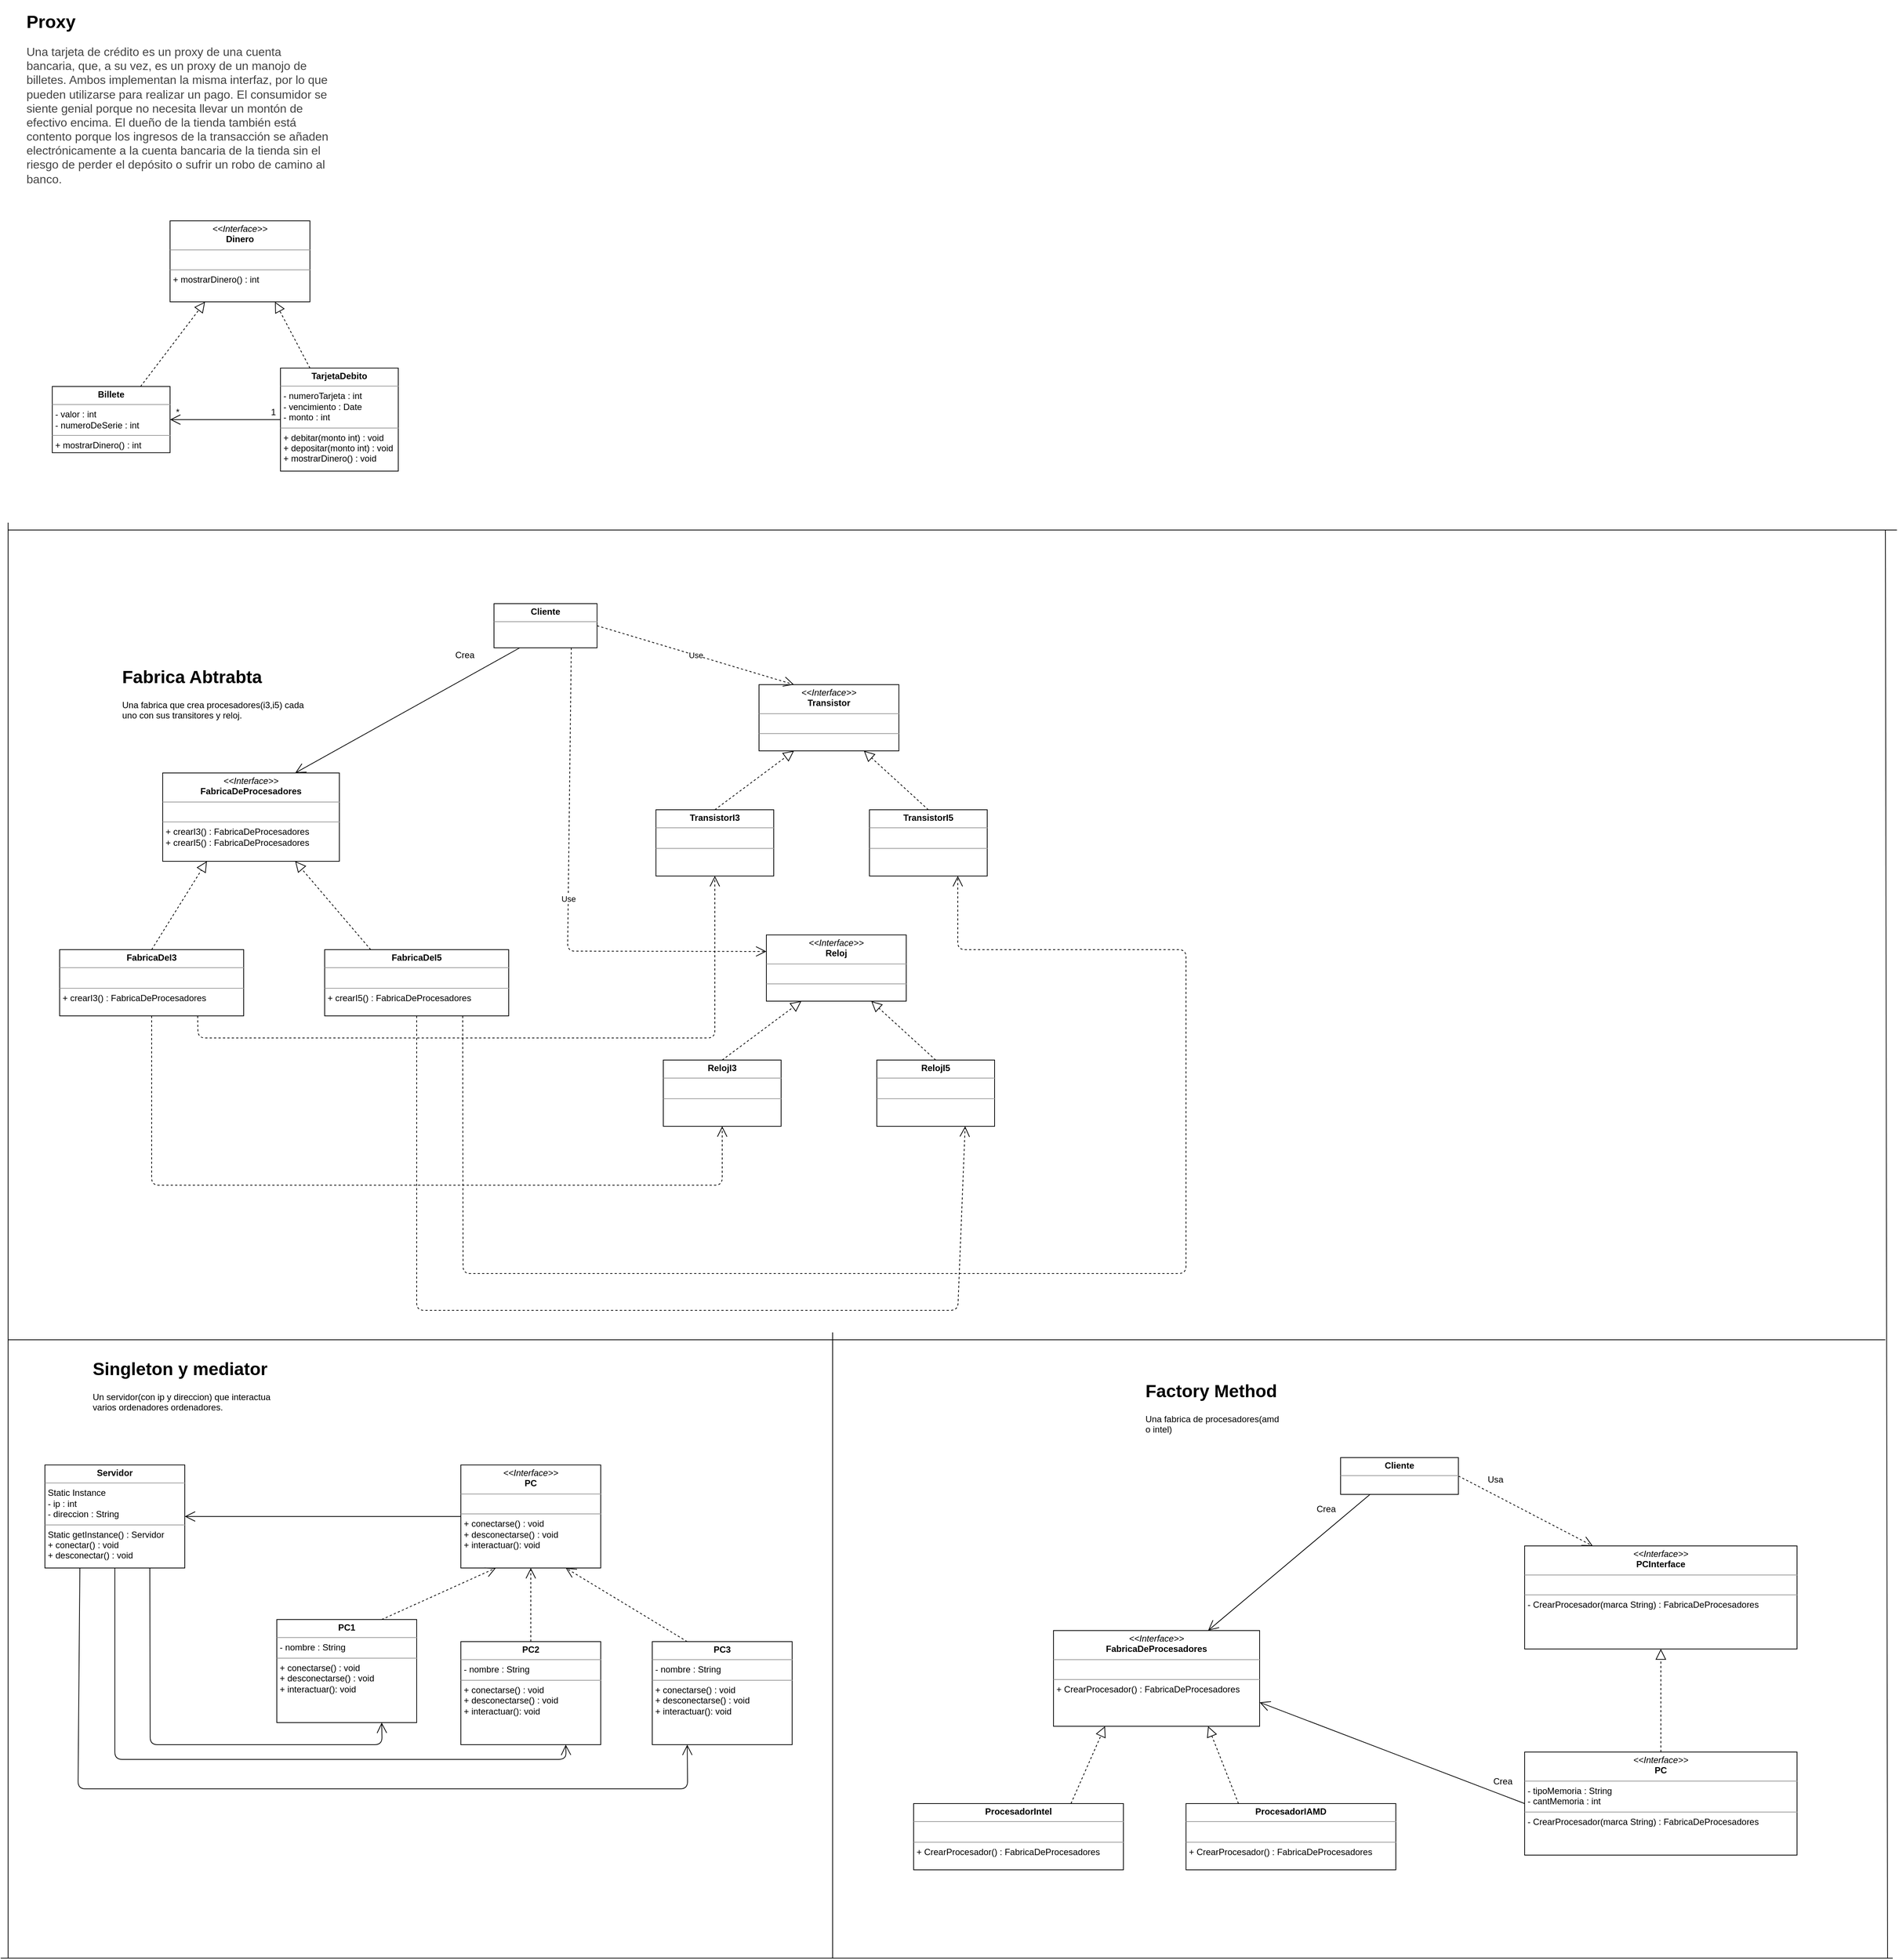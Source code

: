 <mxfile version="14.7.4" type="github">
  <diagram name="Page-1" id="c4acf3e9-155e-7222-9cf6-157b1a14988f">
    <mxGraphModel dx="1658" dy="2802" grid="1" gridSize="10" guides="1" tooltips="1" connect="1" arrows="1" fold="1" page="1" pageScale="1" pageWidth="850" pageHeight="1100" background="none" math="0" shadow="0">
      <root>
        <mxCell id="0" />
        <mxCell id="1" parent="0" />
        <mxCell id="JVlBKOM8NZW5-Mta88zk-2" value="&lt;h1&gt;Singleton y mediator&lt;/h1&gt;&lt;p&gt;Un servidor(con ip y direccion) que interactua varios ordenadores ordenadores.&lt;/p&gt;" style="text;html=1;strokeColor=none;fillColor=none;spacing=5;spacingTop=-20;whiteSpace=wrap;overflow=hidden;rounded=0;" vertex="1" parent="1">
          <mxGeometry x="110" y="20" width="260" height="100" as="geometry" />
        </mxCell>
        <mxCell id="JVlBKOM8NZW5-Mta88zk-3" value="&lt;p style=&quot;margin: 0px ; margin-top: 4px ; text-align: center&quot;&gt;&lt;b&gt;Servidor&lt;/b&gt;&lt;/p&gt;&lt;hr size=&quot;1&quot;&gt;&lt;p style=&quot;margin: 0px ; margin-left: 4px&quot;&gt;Static Instance&lt;/p&gt;&lt;p style=&quot;margin: 0px ; margin-left: 4px&quot;&gt;- ip : int&lt;/p&gt;&lt;p style=&quot;margin: 0px ; margin-left: 4px&quot;&gt;- direccion : String&lt;/p&gt;&lt;hr size=&quot;1&quot;&gt;&lt;p style=&quot;margin: 0px ; margin-left: 4px&quot;&gt;Static getInstance() : Servidor&lt;/p&gt;&lt;p style=&quot;margin: 0px ; margin-left: 4px&quot;&gt;+ conectar() : void&lt;/p&gt;&lt;p style=&quot;margin: 0px ; margin-left: 4px&quot;&gt;+ desconectar() : void&lt;/p&gt;" style="verticalAlign=top;align=left;overflow=fill;fontSize=12;fontFamily=Helvetica;html=1;" vertex="1" parent="1">
          <mxGeometry x="50" y="170" width="190" height="140" as="geometry" />
        </mxCell>
        <mxCell id="JVlBKOM8NZW5-Mta88zk-4" value="&lt;p style=&quot;margin: 0px ; margin-top: 4px ; text-align: center&quot;&gt;&lt;i&gt;&amp;lt;&amp;lt;Interface&amp;gt;&amp;gt;&lt;/i&gt;&lt;br&gt;&lt;b&gt;PC&lt;/b&gt;&lt;/p&gt;&lt;hr size=&quot;1&quot;&gt;&lt;p style=&quot;margin: 0px ; margin-left: 4px&quot;&gt;&lt;br&gt;&lt;/p&gt;&lt;hr size=&quot;1&quot;&gt;&lt;p style=&quot;margin: 0px ; margin-left: 4px&quot;&gt;+ conectarse() : void&lt;/p&gt;&lt;p style=&quot;margin: 0px ; margin-left: 4px&quot;&gt;+ desconectarse() : void&lt;/p&gt;&lt;p style=&quot;margin: 0px ; margin-left: 4px&quot;&gt;+ interactuar(): void&lt;/p&gt;" style="verticalAlign=top;align=left;overflow=fill;fontSize=12;fontFamily=Helvetica;html=1;" vertex="1" parent="1">
          <mxGeometry x="615" y="170" width="190" height="140" as="geometry" />
        </mxCell>
        <mxCell id="JVlBKOM8NZW5-Mta88zk-8" value="&lt;p style=&quot;margin: 0px ; margin-top: 4px ; text-align: center&quot;&gt;&lt;b&gt;PC1&lt;/b&gt;&lt;/p&gt;&lt;hr size=&quot;1&quot;&gt;&lt;p style=&quot;margin: 0px ; margin-left: 4px&quot;&gt;- nombre : String&lt;/p&gt;&lt;hr size=&quot;1&quot;&gt;&lt;p style=&quot;margin: 0px ; margin-left: 4px&quot;&gt;+ conectarse() : void&lt;/p&gt;&lt;p style=&quot;margin: 0px ; margin-left: 4px&quot;&gt;+ desconectarse() : void&lt;/p&gt;&lt;p style=&quot;margin: 0px ; margin-left: 4px&quot;&gt;+ interactuar(): void&lt;/p&gt;" style="verticalAlign=top;align=left;overflow=fill;fontSize=12;fontFamily=Helvetica;html=1;" vertex="1" parent="1">
          <mxGeometry x="365" y="380" width="190" height="140" as="geometry" />
        </mxCell>
        <mxCell id="JVlBKOM8NZW5-Mta88zk-12" value="&lt;p style=&quot;margin: 0px ; margin-top: 4px ; text-align: center&quot;&gt;&lt;b&gt;PC3&lt;/b&gt;&lt;/p&gt;&lt;hr size=&quot;1&quot;&gt;&lt;p style=&quot;margin: 0px ; margin-left: 4px&quot;&gt;- nombre : String&lt;/p&gt;&lt;hr size=&quot;1&quot;&gt;&lt;p style=&quot;margin: 0px ; margin-left: 4px&quot;&gt;+ conectarse() : void&lt;/p&gt;&lt;p style=&quot;margin: 0px ; margin-left: 4px&quot;&gt;+ desconectarse() : void&lt;/p&gt;&lt;p style=&quot;margin: 0px ; margin-left: 4px&quot;&gt;+ interactuar(): void&lt;/p&gt;" style="verticalAlign=top;align=left;overflow=fill;fontSize=12;fontFamily=Helvetica;html=1;" vertex="1" parent="1">
          <mxGeometry x="875" y="410" width="190" height="140" as="geometry" />
        </mxCell>
        <mxCell id="JVlBKOM8NZW5-Mta88zk-13" value="&lt;p style=&quot;margin: 0px ; margin-top: 4px ; text-align: center&quot;&gt;&lt;b&gt;PC2&lt;/b&gt;&lt;/p&gt;&lt;hr size=&quot;1&quot;&gt;&lt;p style=&quot;margin: 0px ; margin-left: 4px&quot;&gt;- nombre : String&lt;/p&gt;&lt;hr size=&quot;1&quot;&gt;&lt;p style=&quot;margin: 0px ; margin-left: 4px&quot;&gt;+ conectarse() : void&lt;/p&gt;&lt;p style=&quot;margin: 0px ; margin-left: 4px&quot;&gt;+ desconectarse() : void&lt;/p&gt;&lt;p style=&quot;margin: 0px ; margin-left: 4px&quot;&gt;+ interactuar(): void&lt;/p&gt;" style="verticalAlign=top;align=left;overflow=fill;fontSize=12;fontFamily=Helvetica;html=1;" vertex="1" parent="1">
          <mxGeometry x="615" y="410" width="190" height="140" as="geometry" />
        </mxCell>
        <mxCell id="JVlBKOM8NZW5-Mta88zk-14" value="" style="endArrow=open;endSize=12;dashed=1;html=1;entryX=0.75;entryY=1;entryDx=0;entryDy=0;exitX=0.25;exitY=0;exitDx=0;exitDy=0;" edge="1" parent="1" source="JVlBKOM8NZW5-Mta88zk-12" target="JVlBKOM8NZW5-Mta88zk-4">
          <mxGeometry width="160" relative="1" as="geometry">
            <mxPoint x="575" y="350" as="sourcePoint" />
            <mxPoint x="735" y="350" as="targetPoint" />
          </mxGeometry>
        </mxCell>
        <mxCell id="JVlBKOM8NZW5-Mta88zk-18" value="" style="endArrow=open;endSize=12;dashed=1;html=1;entryX=0.5;entryY=1;entryDx=0;entryDy=0;exitX=0.5;exitY=0;exitDx=0;exitDy=0;" edge="1" parent="1" source="JVlBKOM8NZW5-Mta88zk-13" target="JVlBKOM8NZW5-Mta88zk-4">
          <mxGeometry width="160" relative="1" as="geometry">
            <mxPoint x="585" y="360" as="sourcePoint" />
            <mxPoint x="745" y="360" as="targetPoint" />
          </mxGeometry>
        </mxCell>
        <mxCell id="JVlBKOM8NZW5-Mta88zk-19" value="" style="endArrow=open;endSize=12;dashed=1;html=1;entryX=0.25;entryY=1;entryDx=0;entryDy=0;exitX=0.75;exitY=0;exitDx=0;exitDy=0;" edge="1" parent="1" source="JVlBKOM8NZW5-Mta88zk-8" target="JVlBKOM8NZW5-Mta88zk-4">
          <mxGeometry width="160" relative="1" as="geometry">
            <mxPoint x="595" y="370" as="sourcePoint" />
            <mxPoint x="755" y="370" as="targetPoint" />
          </mxGeometry>
        </mxCell>
        <mxCell id="JVlBKOM8NZW5-Mta88zk-20" value="" style="endArrow=open;endFill=1;endSize=12;html=1;entryX=1;entryY=0.5;entryDx=0;entryDy=0;exitX=0;exitY=0.5;exitDx=0;exitDy=0;" edge="1" parent="1" source="JVlBKOM8NZW5-Mta88zk-4" target="JVlBKOM8NZW5-Mta88zk-3">
          <mxGeometry width="160" relative="1" as="geometry">
            <mxPoint x="345" y="340" as="sourcePoint" />
            <mxPoint x="505" y="340" as="targetPoint" />
          </mxGeometry>
        </mxCell>
        <mxCell id="JVlBKOM8NZW5-Mta88zk-21" value="" style="endArrow=open;endFill=1;endSize=12;html=1;entryX=0.75;entryY=1;entryDx=0;entryDy=0;exitX=0.75;exitY=1;exitDx=0;exitDy=0;" edge="1" parent="1" source="JVlBKOM8NZW5-Mta88zk-3" target="JVlBKOM8NZW5-Mta88zk-8">
          <mxGeometry width="160" relative="1" as="geometry">
            <mxPoint x="625" y="250" as="sourcePoint" />
            <mxPoint x="250" y="250" as="targetPoint" />
            <Array as="points">
              <mxPoint x="193" y="550" />
              <mxPoint x="508" y="550" />
            </Array>
          </mxGeometry>
        </mxCell>
        <mxCell id="JVlBKOM8NZW5-Mta88zk-22" value="" style="endArrow=open;endFill=1;endSize=12;html=1;entryX=0.75;entryY=1;entryDx=0;entryDy=0;exitX=0.5;exitY=1;exitDx=0;exitDy=0;" edge="1" parent="1" source="JVlBKOM8NZW5-Mta88zk-3" target="JVlBKOM8NZW5-Mta88zk-13">
          <mxGeometry width="160" relative="1" as="geometry">
            <mxPoint x="635" y="260" as="sourcePoint" />
            <mxPoint x="260" y="260" as="targetPoint" />
            <Array as="points">
              <mxPoint x="145" y="570" />
              <mxPoint x="758" y="570" />
            </Array>
          </mxGeometry>
        </mxCell>
        <mxCell id="JVlBKOM8NZW5-Mta88zk-23" value="" style="endArrow=open;endFill=1;endSize=12;html=1;entryX=0.25;entryY=1;entryDx=0;entryDy=0;exitX=0.25;exitY=1;exitDx=0;exitDy=0;" edge="1" parent="1" source="JVlBKOM8NZW5-Mta88zk-3" target="JVlBKOM8NZW5-Mta88zk-12">
          <mxGeometry width="160" relative="1" as="geometry">
            <mxPoint x="645" y="270" as="sourcePoint" />
            <mxPoint x="270" y="270" as="targetPoint" />
            <Array as="points">
              <mxPoint x="95" y="610" />
              <mxPoint x="923" y="610" />
            </Array>
          </mxGeometry>
        </mxCell>
        <mxCell id="JVlBKOM8NZW5-Mta88zk-25" value="&lt;h1&gt;Factory Method&lt;/h1&gt;&lt;p&gt;Una fabrica de procesadores(amd o intel)&amp;nbsp;&lt;/p&gt;" style="text;html=1;strokeColor=none;fillColor=none;spacing=5;spacingTop=-20;whiteSpace=wrap;overflow=hidden;rounded=0;" vertex="1" parent="1">
          <mxGeometry x="1540" y="50" width="190" height="120" as="geometry" />
        </mxCell>
        <mxCell id="JVlBKOM8NZW5-Mta88zk-26" value="&lt;p style=&quot;margin: 0px ; margin-top: 4px ; text-align: center&quot;&gt;&lt;b&gt;Cliente&lt;/b&gt;&lt;/p&gt;&lt;hr size=&quot;1&quot;&gt;&lt;p style=&quot;margin: 0px ; margin-left: 4px&quot;&gt;&lt;br&gt;&lt;/p&gt;" style="verticalAlign=top;align=left;overflow=fill;fontSize=12;fontFamily=Helvetica;html=1;" vertex="1" parent="1">
          <mxGeometry x="1810" y="160" width="160" height="50" as="geometry" />
        </mxCell>
        <mxCell id="JVlBKOM8NZW5-Mta88zk-28" value="&lt;p style=&quot;margin: 0px ; margin-top: 4px ; text-align: center&quot;&gt;&lt;i&gt;&amp;lt;&amp;lt;Interface&amp;gt;&amp;gt;&lt;/i&gt;&lt;br&gt;&lt;b&gt;FabricaDeProcesadores&lt;/b&gt;&lt;/p&gt;&lt;hr size=&quot;1&quot;&gt;&lt;p style=&quot;margin: 0px ; margin-left: 4px&quot;&gt;&lt;br&gt;&lt;/p&gt;&lt;hr size=&quot;1&quot;&gt;&lt;p style=&quot;margin: 0px ; margin-left: 4px&quot;&gt;+ CrearProcesador() : FabricaDeProcesadores&lt;/p&gt;" style="verticalAlign=top;align=left;overflow=fill;fontSize=12;fontFamily=Helvetica;html=1;" vertex="1" parent="1">
          <mxGeometry x="1420" y="395" width="280" height="130" as="geometry" />
        </mxCell>
        <mxCell id="JVlBKOM8NZW5-Mta88zk-29" value="&lt;p style=&quot;margin: 0px ; margin-top: 4px ; text-align: center&quot;&gt;&lt;i&gt;&amp;lt;&amp;lt;Interface&amp;gt;&amp;gt;&lt;/i&gt;&lt;br&gt;&lt;b&gt;PCInterface&lt;/b&gt;&lt;/p&gt;&lt;hr size=&quot;1&quot;&gt;&lt;p style=&quot;margin: 0px ; margin-left: 4px&quot;&gt;&lt;br&gt;&lt;/p&gt;&lt;hr size=&quot;1&quot;&gt;&lt;p style=&quot;margin: 0px ; margin-left: 4px&quot;&gt;- CrearProcesador(marca String) : FabricaDeProcesadores&lt;/p&gt;" style="verticalAlign=top;align=left;overflow=fill;fontSize=12;fontFamily=Helvetica;html=1;" vertex="1" parent="1">
          <mxGeometry x="2060" y="280" width="370" height="140" as="geometry" />
        </mxCell>
        <mxCell id="JVlBKOM8NZW5-Mta88zk-30" value="&lt;p style=&quot;margin: 0px ; margin-top: 4px ; text-align: center&quot;&gt;&lt;b&gt;ProcesadorIntel&lt;/b&gt;&lt;/p&gt;&lt;hr size=&quot;1&quot;&gt;&lt;p style=&quot;margin: 0px ; margin-left: 4px&quot;&gt;&lt;br&gt;&lt;/p&gt;&lt;hr size=&quot;1&quot;&gt;&lt;p style=&quot;margin: 0px ; margin-left: 4px&quot;&gt;+ CrearProcesador() : FabricaDeProcesadores&lt;br&gt;&lt;/p&gt;" style="verticalAlign=top;align=left;overflow=fill;fontSize=12;fontFamily=Helvetica;html=1;" vertex="1" parent="1">
          <mxGeometry x="1230" y="630" width="285" height="90" as="geometry" />
        </mxCell>
        <mxCell id="JVlBKOM8NZW5-Mta88zk-32" value="&lt;p style=&quot;margin: 0px ; margin-top: 4px ; text-align: center&quot;&gt;&lt;b&gt;ProcesadorIAMD&lt;/b&gt;&lt;/p&gt;&lt;hr size=&quot;1&quot;&gt;&lt;p style=&quot;margin: 0px ; margin-left: 4px&quot;&gt;&lt;br&gt;&lt;/p&gt;&lt;hr size=&quot;1&quot;&gt;&lt;p style=&quot;margin: 0px ; margin-left: 4px&quot;&gt;+ CrearProcesador() : FabricaDeProcesadores&lt;br&gt;&lt;/p&gt;" style="verticalAlign=top;align=left;overflow=fill;fontSize=12;fontFamily=Helvetica;html=1;" vertex="1" parent="1">
          <mxGeometry x="1600" y="630" width="285" height="90" as="geometry" />
        </mxCell>
        <mxCell id="JVlBKOM8NZW5-Mta88zk-35" value="&lt;p style=&quot;margin: 0px ; margin-top: 4px ; text-align: center&quot;&gt;&lt;i&gt;&amp;lt;&amp;lt;Interface&amp;gt;&amp;gt;&lt;/i&gt;&lt;br&gt;&lt;b&gt;PC&lt;/b&gt;&lt;/p&gt;&lt;hr size=&quot;1&quot;&gt;&lt;p style=&quot;margin: 0px ; margin-left: 4px&quot;&gt;- tipoMemoria : String&lt;/p&gt;&lt;p style=&quot;margin: 0px ; margin-left: 4px&quot;&gt;- cantMemoria : int&lt;/p&gt;&lt;hr size=&quot;1&quot;&gt;&lt;p style=&quot;margin: 0px ; margin-left: 4px&quot;&gt;- CrearProcesador(marca String) : FabricaDeProcesadores&lt;/p&gt;" style="verticalAlign=top;align=left;overflow=fill;fontSize=12;fontFamily=Helvetica;html=1;" vertex="1" parent="1">
          <mxGeometry x="2060" y="560" width="370" height="140" as="geometry" />
        </mxCell>
        <mxCell id="JVlBKOM8NZW5-Mta88zk-38" value="" style="endArrow=block;dashed=1;endFill=0;endSize=12;html=1;entryX=0.5;entryY=1;entryDx=0;entryDy=0;exitX=0.5;exitY=0;exitDx=0;exitDy=0;" edge="1" parent="1" source="JVlBKOM8NZW5-Mta88zk-35" target="JVlBKOM8NZW5-Mta88zk-29">
          <mxGeometry width="160" relative="1" as="geometry">
            <mxPoint x="1890" y="560" as="sourcePoint" />
            <mxPoint x="2050" y="560" as="targetPoint" />
          </mxGeometry>
        </mxCell>
        <mxCell id="JVlBKOM8NZW5-Mta88zk-40" value="" style="endArrow=block;dashed=1;endFill=0;endSize=12;html=1;entryX=0.25;entryY=1;entryDx=0;entryDy=0;exitX=0.75;exitY=0;exitDx=0;exitDy=0;" edge="1" parent="1" source="JVlBKOM8NZW5-Mta88zk-30" target="JVlBKOM8NZW5-Mta88zk-28">
          <mxGeometry width="160" relative="1" as="geometry">
            <mxPoint x="1900" y="570.0" as="sourcePoint" />
            <mxPoint x="2060" y="570.0" as="targetPoint" />
          </mxGeometry>
        </mxCell>
        <mxCell id="JVlBKOM8NZW5-Mta88zk-41" value="" style="endArrow=block;dashed=1;endFill=0;endSize=12;html=1;entryX=0.75;entryY=1;entryDx=0;entryDy=0;exitX=0.25;exitY=0;exitDx=0;exitDy=0;" edge="1" parent="1" source="JVlBKOM8NZW5-Mta88zk-32" target="JVlBKOM8NZW5-Mta88zk-28">
          <mxGeometry width="160" relative="1" as="geometry">
            <mxPoint x="1910" y="580.0" as="sourcePoint" />
            <mxPoint x="2070" y="580.0" as="targetPoint" />
          </mxGeometry>
        </mxCell>
        <mxCell id="JVlBKOM8NZW5-Mta88zk-43" value="Crea" style="text;html=1;align=center;verticalAlign=middle;resizable=0;points=[];autosize=1;strokeColor=none;" vertex="1" parent="1">
          <mxGeometry x="2010" y="590" width="40" height="20" as="geometry" />
        </mxCell>
        <mxCell id="JVlBKOM8NZW5-Mta88zk-44" value="" style="endArrow=open;endFill=1;endSize=12;html=1;exitX=0.25;exitY=1;exitDx=0;exitDy=0;entryX=0.75;entryY=0;entryDx=0;entryDy=0;" edge="1" parent="1" source="JVlBKOM8NZW5-Mta88zk-26" target="JVlBKOM8NZW5-Mta88zk-28">
          <mxGeometry width="160" relative="1" as="geometry">
            <mxPoint x="1900" y="380" as="sourcePoint" />
            <mxPoint x="2060" y="380" as="targetPoint" />
          </mxGeometry>
        </mxCell>
        <mxCell id="JVlBKOM8NZW5-Mta88zk-45" value="" style="endArrow=open;endSize=12;dashed=1;html=1;entryX=0.25;entryY=0;entryDx=0;entryDy=0;exitX=1;exitY=0.5;exitDx=0;exitDy=0;" edge="1" parent="1" source="JVlBKOM8NZW5-Mta88zk-26" target="JVlBKOM8NZW5-Mta88zk-29">
          <mxGeometry width="160" relative="1" as="geometry">
            <mxPoint x="1870" y="320" as="sourcePoint" />
            <mxPoint x="2030" y="320" as="targetPoint" />
          </mxGeometry>
        </mxCell>
        <mxCell id="JVlBKOM8NZW5-Mta88zk-46" value="Usa" style="text;html=1;align=center;verticalAlign=middle;resizable=0;points=[];autosize=1;strokeColor=none;" vertex="1" parent="1">
          <mxGeometry x="2000" y="180" width="40" height="20" as="geometry" />
        </mxCell>
        <mxCell id="JVlBKOM8NZW5-Mta88zk-47" value="Crea" style="text;html=1;align=center;verticalAlign=middle;resizable=0;points=[];autosize=1;strokeColor=none;" vertex="1" parent="1">
          <mxGeometry x="1770" y="220" width="40" height="20" as="geometry" />
        </mxCell>
        <mxCell id="JVlBKOM8NZW5-Mta88zk-48" value="" style="endArrow=open;endFill=1;endSize=12;html=1;exitX=0;exitY=0.5;exitDx=0;exitDy=0;entryX=1;entryY=0.75;entryDx=0;entryDy=0;" edge="1" parent="1" source="JVlBKOM8NZW5-Mta88zk-35" target="JVlBKOM8NZW5-Mta88zk-28">
          <mxGeometry width="160" relative="1" as="geometry">
            <mxPoint x="1860" y="220" as="sourcePoint" />
            <mxPoint x="1640" y="405.0" as="targetPoint" />
          </mxGeometry>
        </mxCell>
        <mxCell id="JVlBKOM8NZW5-Mta88zk-49" value="" style="endArrow=none;html=1;" edge="1" parent="1">
          <mxGeometry width="50" height="50" relative="1" as="geometry">
            <mxPoint x="1120" y="840" as="sourcePoint" />
            <mxPoint x="1120" y="-10" as="targetPoint" />
          </mxGeometry>
        </mxCell>
        <mxCell id="JVlBKOM8NZW5-Mta88zk-50" value="" style="endArrow=none;html=1;" edge="1" parent="1">
          <mxGeometry width="50" height="50" relative="1" as="geometry">
            <mxPoint x="1120" y="840" as="sourcePoint" />
            <mxPoint x="-10" y="840" as="targetPoint" />
          </mxGeometry>
        </mxCell>
        <mxCell id="JVlBKOM8NZW5-Mta88zk-51" value="" style="endArrow=none;html=1;" edge="1" parent="1">
          <mxGeometry width="50" height="50" relative="1" as="geometry">
            <mxPoint x="1120" y="840" as="sourcePoint" />
            <mxPoint x="2560" y="840" as="targetPoint" />
          </mxGeometry>
        </mxCell>
        <mxCell id="JVlBKOM8NZW5-Mta88zk-52" value="" style="endArrow=none;html=1;" edge="1" parent="1">
          <mxGeometry width="50" height="50" relative="1" as="geometry">
            <mxPoint y="840" as="sourcePoint" />
            <mxPoint y="-1110" as="targetPoint" />
          </mxGeometry>
        </mxCell>
        <mxCell id="JVlBKOM8NZW5-Mta88zk-53" value="" style="endArrow=none;html=1;" edge="1" parent="1">
          <mxGeometry width="50" height="50" relative="1" as="geometry">
            <mxPoint as="sourcePoint" />
            <mxPoint x="1130" as="targetPoint" />
          </mxGeometry>
        </mxCell>
        <mxCell id="JVlBKOM8NZW5-Mta88zk-54" value="" style="endArrow=none;html=1;" edge="1" parent="1">
          <mxGeometry width="50" height="50" relative="1" as="geometry">
            <mxPoint x="1120" as="sourcePoint" />
            <mxPoint x="2550" as="targetPoint" />
          </mxGeometry>
        </mxCell>
        <mxCell id="JVlBKOM8NZW5-Mta88zk-55" value="" style="endArrow=none;html=1;" edge="1" parent="1">
          <mxGeometry width="50" height="50" relative="1" as="geometry">
            <mxPoint x="2553" y="840" as="sourcePoint" />
            <mxPoint x="2550" y="-1100" as="targetPoint" />
          </mxGeometry>
        </mxCell>
        <mxCell id="JVlBKOM8NZW5-Mta88zk-56" value="&lt;h1&gt;Fabrica Abtrabta&lt;/h1&gt;&lt;p&gt;Una fabrica que crea procesadores(i3,i5) cada uno con sus transitores y reloj.&lt;/p&gt;" style="text;html=1;strokeColor=none;fillColor=none;spacing=5;spacingTop=-20;whiteSpace=wrap;overflow=hidden;rounded=0;" vertex="1" parent="1">
          <mxGeometry x="150" y="-920" width="270" height="100" as="geometry" />
        </mxCell>
        <mxCell id="JVlBKOM8NZW5-Mta88zk-57" value="&lt;p style=&quot;margin: 0px ; margin-top: 4px ; text-align: center&quot;&gt;&lt;i&gt;&amp;lt;&amp;lt;Interface&amp;gt;&amp;gt;&lt;/i&gt;&lt;br&gt;&lt;b&gt;FabricaDeProcesadores&lt;/b&gt;&lt;/p&gt;&lt;hr size=&quot;1&quot;&gt;&lt;p style=&quot;margin: 0px ; margin-left: 4px&quot;&gt;&lt;br&gt;&lt;/p&gt;&lt;hr size=&quot;1&quot;&gt;&lt;p style=&quot;margin: 0px ; margin-left: 4px&quot;&gt;+ crearI3() : FabricaDeProcesadores&lt;/p&gt;&lt;p style=&quot;margin: 0px ; margin-left: 4px&quot;&gt;+ crearI5() : FabricaDeProcesadores&lt;/p&gt;" style="verticalAlign=top;align=left;overflow=fill;fontSize=12;fontFamily=Helvetica;html=1;" vertex="1" parent="1">
          <mxGeometry x="210" y="-770" width="240" height="120" as="geometry" />
        </mxCell>
        <mxCell id="JVlBKOM8NZW5-Mta88zk-58" value="&lt;p style=&quot;margin: 0px ; margin-top: 4px ; text-align: center&quot;&gt;&lt;b&gt;FabricaDeI3&lt;/b&gt;&lt;/p&gt;&lt;hr size=&quot;1&quot;&gt;&lt;p style=&quot;margin: 0px ; margin-left: 4px&quot;&gt;&lt;br&gt;&lt;/p&gt;&lt;hr size=&quot;1&quot;&gt;&lt;p style=&quot;margin: 0px ; margin-left: 4px&quot;&gt;+ crearI3() : FabricaDeProcesadores&lt;br&gt;&lt;/p&gt;" style="verticalAlign=top;align=left;overflow=fill;fontSize=12;fontFamily=Helvetica;html=1;" vertex="1" parent="1">
          <mxGeometry x="70" y="-530" width="250" height="90" as="geometry" />
        </mxCell>
        <mxCell id="JVlBKOM8NZW5-Mta88zk-60" value="&lt;p style=&quot;margin: 0px ; margin-top: 4px ; text-align: center&quot;&gt;&lt;b&gt;FabricaDeI5&lt;/b&gt;&lt;/p&gt;&lt;hr size=&quot;1&quot;&gt;&lt;p style=&quot;margin: 0px ; margin-left: 4px&quot;&gt;&lt;br&gt;&lt;/p&gt;&lt;hr size=&quot;1&quot;&gt;&lt;p style=&quot;margin: 0px ; margin-left: 4px&quot;&gt;+ crearI5() : FabricaDeProcesadores&lt;br&gt;&lt;/p&gt;" style="verticalAlign=top;align=left;overflow=fill;fontSize=12;fontFamily=Helvetica;html=1;" vertex="1" parent="1">
          <mxGeometry x="430" y="-530" width="250" height="90" as="geometry" />
        </mxCell>
        <mxCell id="JVlBKOM8NZW5-Mta88zk-68" value="&lt;p style=&quot;margin: 0px ; margin-top: 4px ; text-align: center&quot;&gt;&lt;i&gt;&amp;lt;&amp;lt;Interface&amp;gt;&amp;gt;&lt;/i&gt;&lt;br&gt;&lt;b&gt;Transistor&lt;/b&gt;&lt;/p&gt;&lt;hr size=&quot;1&quot;&gt;&lt;p style=&quot;margin: 0px ; margin-left: 4px&quot;&gt;&lt;br&gt;&lt;/p&gt;&lt;hr size=&quot;1&quot;&gt;&lt;p style=&quot;margin: 0px ; margin-left: 4px&quot;&gt;&lt;br&gt;&lt;/p&gt;" style="verticalAlign=top;align=left;overflow=fill;fontSize=12;fontFamily=Helvetica;html=1;" vertex="1" parent="1">
          <mxGeometry x="1020" y="-890" width="190" height="90" as="geometry" />
        </mxCell>
        <mxCell id="JVlBKOM8NZW5-Mta88zk-69" value="&lt;p style=&quot;margin: 0px ; margin-top: 4px ; text-align: center&quot;&gt;&lt;b&gt;TransistorI3&lt;/b&gt;&lt;/p&gt;&lt;hr size=&quot;1&quot;&gt;&lt;p style=&quot;margin: 0px ; margin-left: 4px&quot;&gt;&lt;br&gt;&lt;/p&gt;&lt;hr size=&quot;1&quot;&gt;&lt;p style=&quot;margin: 0px ; margin-left: 4px&quot;&gt;&lt;br&gt;&lt;/p&gt;" style="verticalAlign=top;align=left;overflow=fill;fontSize=12;fontFamily=Helvetica;html=1;" vertex="1" parent="1">
          <mxGeometry x="880" y="-720" width="160" height="90" as="geometry" />
        </mxCell>
        <mxCell id="JVlBKOM8NZW5-Mta88zk-73" value="&lt;p style=&quot;margin: 0px ; margin-top: 4px ; text-align: center&quot;&gt;&lt;b&gt;TransistorI5&lt;/b&gt;&lt;/p&gt;&lt;hr size=&quot;1&quot;&gt;&lt;p style=&quot;margin: 0px ; margin-left: 4px&quot;&gt;&lt;br&gt;&lt;/p&gt;&lt;hr size=&quot;1&quot;&gt;&lt;p style=&quot;margin: 0px ; margin-left: 4px&quot;&gt;&lt;br&gt;&lt;/p&gt;" style="verticalAlign=top;align=left;overflow=fill;fontSize=12;fontFamily=Helvetica;html=1;" vertex="1" parent="1">
          <mxGeometry x="1170" y="-720" width="160" height="90" as="geometry" />
        </mxCell>
        <mxCell id="JVlBKOM8NZW5-Mta88zk-76" value="" style="endArrow=block;dashed=1;endFill=0;endSize=12;html=1;entryX=0.75;entryY=1;entryDx=0;entryDy=0;exitX=0.5;exitY=0;exitDx=0;exitDy=0;" edge="1" parent="1" source="JVlBKOM8NZW5-Mta88zk-73" target="JVlBKOM8NZW5-Mta88zk-68">
          <mxGeometry width="160" relative="1" as="geometry">
            <mxPoint x="930" y="-650" as="sourcePoint" />
            <mxPoint x="1090" y="-650" as="targetPoint" />
          </mxGeometry>
        </mxCell>
        <mxCell id="JVlBKOM8NZW5-Mta88zk-77" value="" style="endArrow=block;dashed=1;endFill=0;endSize=12;html=1;entryX=0.25;entryY=1;entryDx=0;entryDy=0;exitX=0.5;exitY=0;exitDx=0;exitDy=0;" edge="1" parent="1" source="JVlBKOM8NZW5-Mta88zk-69" target="JVlBKOM8NZW5-Mta88zk-68">
          <mxGeometry width="160" relative="1" as="geometry">
            <mxPoint x="940" y="-640" as="sourcePoint" />
            <mxPoint x="1100" y="-640" as="targetPoint" />
          </mxGeometry>
        </mxCell>
        <mxCell id="JVlBKOM8NZW5-Mta88zk-78" value="" style="endArrow=block;dashed=1;endFill=0;endSize=12;html=1;entryX=0.75;entryY=1;entryDx=0;entryDy=0;exitX=0.25;exitY=0;exitDx=0;exitDy=0;" edge="1" parent="1" source="JVlBKOM8NZW5-Mta88zk-60" target="JVlBKOM8NZW5-Mta88zk-57">
          <mxGeometry width="160" relative="1" as="geometry">
            <mxPoint x="360" y="-590" as="sourcePoint" />
            <mxPoint x="520" y="-590" as="targetPoint" />
          </mxGeometry>
        </mxCell>
        <mxCell id="JVlBKOM8NZW5-Mta88zk-79" value="" style="endArrow=block;dashed=1;endFill=0;endSize=12;html=1;entryX=0.25;entryY=1;entryDx=0;entryDy=0;exitX=0.5;exitY=0;exitDx=0;exitDy=0;" edge="1" parent="1" source="JVlBKOM8NZW5-Mta88zk-58" target="JVlBKOM8NZW5-Mta88zk-57">
          <mxGeometry width="160" relative="1" as="geometry">
            <mxPoint x="370" y="-580" as="sourcePoint" />
            <mxPoint x="530" y="-580" as="targetPoint" />
          </mxGeometry>
        </mxCell>
        <mxCell id="JVlBKOM8NZW5-Mta88zk-80" value="&lt;p style=&quot;margin: 0px ; margin-top: 4px ; text-align: center&quot;&gt;&lt;i&gt;&amp;lt;&amp;lt;Interface&amp;gt;&amp;gt;&lt;/i&gt;&lt;br&gt;&lt;b&gt;Reloj&lt;/b&gt;&lt;/p&gt;&lt;hr size=&quot;1&quot;&gt;&lt;p style=&quot;margin: 0px ; margin-left: 4px&quot;&gt;&lt;br&gt;&lt;/p&gt;&lt;hr size=&quot;1&quot;&gt;&lt;p style=&quot;margin: 0px ; margin-left: 4px&quot;&gt;&lt;br&gt;&lt;/p&gt;" style="verticalAlign=top;align=left;overflow=fill;fontSize=12;fontFamily=Helvetica;html=1;" vertex="1" parent="1">
          <mxGeometry x="1030" y="-550" width="190" height="90" as="geometry" />
        </mxCell>
        <mxCell id="JVlBKOM8NZW5-Mta88zk-81" value="&lt;p style=&quot;margin: 0px ; margin-top: 4px ; text-align: center&quot;&gt;&lt;b&gt;RelojI3&lt;/b&gt;&lt;/p&gt;&lt;hr size=&quot;1&quot;&gt;&lt;p style=&quot;margin: 0px ; margin-left: 4px&quot;&gt;&lt;br&gt;&lt;/p&gt;&lt;hr size=&quot;1&quot;&gt;&lt;p style=&quot;margin: 0px ; margin-left: 4px&quot;&gt;&lt;br&gt;&lt;/p&gt;" style="verticalAlign=top;align=left;overflow=fill;fontSize=12;fontFamily=Helvetica;html=1;" vertex="1" parent="1">
          <mxGeometry x="890" y="-380" width="160" height="90" as="geometry" />
        </mxCell>
        <mxCell id="JVlBKOM8NZW5-Mta88zk-82" value="&lt;p style=&quot;margin: 0px ; margin-top: 4px ; text-align: center&quot;&gt;&lt;b&gt;RelojI5&lt;/b&gt;&lt;/p&gt;&lt;hr size=&quot;1&quot;&gt;&lt;p style=&quot;margin: 0px ; margin-left: 4px&quot;&gt;&lt;br&gt;&lt;/p&gt;&lt;hr size=&quot;1&quot;&gt;&lt;p style=&quot;margin: 0px ; margin-left: 4px&quot;&gt;&lt;br&gt;&lt;/p&gt;" style="verticalAlign=top;align=left;overflow=fill;fontSize=12;fontFamily=Helvetica;html=1;" vertex="1" parent="1">
          <mxGeometry x="1180" y="-380" width="160" height="90" as="geometry" />
        </mxCell>
        <mxCell id="JVlBKOM8NZW5-Mta88zk-83" value="" style="endArrow=block;dashed=1;endFill=0;endSize=12;html=1;entryX=0.75;entryY=1;entryDx=0;entryDy=0;exitX=0.5;exitY=0;exitDx=0;exitDy=0;" edge="1" parent="1" source="JVlBKOM8NZW5-Mta88zk-82" target="JVlBKOM8NZW5-Mta88zk-80">
          <mxGeometry width="160" relative="1" as="geometry">
            <mxPoint x="940" y="-310" as="sourcePoint" />
            <mxPoint x="1100" y="-310" as="targetPoint" />
          </mxGeometry>
        </mxCell>
        <mxCell id="JVlBKOM8NZW5-Mta88zk-84" value="" style="endArrow=block;dashed=1;endFill=0;endSize=12;html=1;entryX=0.25;entryY=1;entryDx=0;entryDy=0;exitX=0.5;exitY=0;exitDx=0;exitDy=0;" edge="1" parent="1" source="JVlBKOM8NZW5-Mta88zk-81" target="JVlBKOM8NZW5-Mta88zk-80">
          <mxGeometry width="160" relative="1" as="geometry">
            <mxPoint x="950" y="-300" as="sourcePoint" />
            <mxPoint x="1110" y="-300" as="targetPoint" />
          </mxGeometry>
        </mxCell>
        <mxCell id="JVlBKOM8NZW5-Mta88zk-85" value="" style="endArrow=open;endSize=12;dashed=1;html=1;entryX=0.5;entryY=1;entryDx=0;entryDy=0;exitX=0.75;exitY=1;exitDx=0;exitDy=0;" edge="1" parent="1" source="JVlBKOM8NZW5-Mta88zk-58" target="JVlBKOM8NZW5-Mta88zk-69">
          <mxGeometry width="160" relative="1" as="geometry">
            <mxPoint x="690" y="-360" as="sourcePoint" />
            <mxPoint x="850" y="-360" as="targetPoint" />
            <Array as="points">
              <mxPoint x="258" y="-410" />
              <mxPoint x="800" y="-410" />
              <mxPoint x="960" y="-410" />
            </Array>
          </mxGeometry>
        </mxCell>
        <mxCell id="JVlBKOM8NZW5-Mta88zk-86" value="" style="endArrow=open;endSize=12;dashed=1;html=1;entryX=0.5;entryY=1;entryDx=0;entryDy=0;exitX=0.5;exitY=1;exitDx=0;exitDy=0;" edge="1" parent="1" source="JVlBKOM8NZW5-Mta88zk-58" target="JVlBKOM8NZW5-Mta88zk-81">
          <mxGeometry width="160" relative="1" as="geometry">
            <mxPoint x="700" y="-350" as="sourcePoint" />
            <mxPoint x="860" y="-350" as="targetPoint" />
            <Array as="points">
              <mxPoint x="195" y="-210" />
              <mxPoint x="970" y="-210" />
            </Array>
          </mxGeometry>
        </mxCell>
        <mxCell id="JVlBKOM8NZW5-Mta88zk-87" value="" style="endArrow=open;endSize=12;dashed=1;html=1;exitX=0.5;exitY=1;exitDx=0;exitDy=0;entryX=0.75;entryY=1;entryDx=0;entryDy=0;" edge="1" parent="1" source="JVlBKOM8NZW5-Mta88zk-60" target="JVlBKOM8NZW5-Mta88zk-82">
          <mxGeometry width="160" relative="1" as="geometry">
            <mxPoint x="710" y="-340" as="sourcePoint" />
            <mxPoint x="870" y="-340" as="targetPoint" />
            <Array as="points">
              <mxPoint x="555" y="-40" />
              <mxPoint x="1290" y="-40" />
            </Array>
          </mxGeometry>
        </mxCell>
        <mxCell id="JVlBKOM8NZW5-Mta88zk-88" value="" style="endArrow=open;endSize=12;dashed=1;html=1;entryX=0.75;entryY=1;entryDx=0;entryDy=0;exitX=0.75;exitY=1;exitDx=0;exitDy=0;" edge="1" parent="1" source="JVlBKOM8NZW5-Mta88zk-60" target="JVlBKOM8NZW5-Mta88zk-73">
          <mxGeometry width="160" relative="1" as="geometry">
            <mxPoint x="720" y="-330" as="sourcePoint" />
            <mxPoint x="880" y="-330" as="targetPoint" />
            <Array as="points">
              <mxPoint x="618" y="-90" />
              <mxPoint x="1290" y="-90" />
              <mxPoint x="1600" y="-90" />
              <mxPoint x="1600" y="-530" />
              <mxPoint x="1290" y="-530" />
            </Array>
          </mxGeometry>
        </mxCell>
        <mxCell id="JVlBKOM8NZW5-Mta88zk-91" value="&lt;p style=&quot;margin: 0px ; margin-top: 4px ; text-align: center&quot;&gt;&lt;b&gt;Cliente&lt;/b&gt;&lt;/p&gt;&lt;hr size=&quot;1&quot;&gt;&lt;div style=&quot;height: 2px&quot;&gt;&lt;/div&gt;" style="verticalAlign=top;align=left;overflow=fill;fontSize=12;fontFamily=Helvetica;html=1;" vertex="1" parent="1">
          <mxGeometry x="660" y="-1000" width="140" height="60" as="geometry" />
        </mxCell>
        <mxCell id="JVlBKOM8NZW5-Mta88zk-92" value="" style="endArrow=open;endFill=1;endSize=12;html=1;exitX=0.25;exitY=1;exitDx=0;exitDy=0;entryX=0.75;entryY=0;entryDx=0;entryDy=0;" edge="1" parent="1" source="JVlBKOM8NZW5-Mta88zk-91" target="JVlBKOM8NZW5-Mta88zk-57">
          <mxGeometry width="160" relative="1" as="geometry">
            <mxPoint x="860" y="-700" as="sourcePoint" />
            <mxPoint x="1020" y="-700" as="targetPoint" />
          </mxGeometry>
        </mxCell>
        <mxCell id="JVlBKOM8NZW5-Mta88zk-93" value="Crea" style="text;html=1;align=center;verticalAlign=middle;resizable=0;points=[];autosize=1;strokeColor=none;" vertex="1" parent="1">
          <mxGeometry x="600" y="-940" width="40" height="20" as="geometry" />
        </mxCell>
        <mxCell id="JVlBKOM8NZW5-Mta88zk-95" value="Use" style="endArrow=open;endSize=12;dashed=1;html=1;exitX=1;exitY=0.5;exitDx=0;exitDy=0;entryX=0.25;entryY=0;entryDx=0;entryDy=0;" edge="1" parent="1" source="JVlBKOM8NZW5-Mta88zk-91" target="JVlBKOM8NZW5-Mta88zk-68">
          <mxGeometry width="160" relative="1" as="geometry">
            <mxPoint x="860" y="-700" as="sourcePoint" />
            <mxPoint x="1020" y="-700" as="targetPoint" />
          </mxGeometry>
        </mxCell>
        <mxCell id="JVlBKOM8NZW5-Mta88zk-96" value="Use" style="endArrow=open;endSize=12;dashed=1;html=1;exitX=0.75;exitY=1;exitDx=0;exitDy=0;entryX=0;entryY=0.25;entryDx=0;entryDy=0;" edge="1" parent="1" source="JVlBKOM8NZW5-Mta88zk-91" target="JVlBKOM8NZW5-Mta88zk-80">
          <mxGeometry width="160" relative="1" as="geometry">
            <mxPoint x="810" y="-960" as="sourcePoint" />
            <mxPoint x="1077.5" y="-880" as="targetPoint" />
            <Array as="points">
              <mxPoint x="760" y="-528" />
            </Array>
          </mxGeometry>
        </mxCell>
        <mxCell id="JVlBKOM8NZW5-Mta88zk-97" value="" style="endArrow=none;html=1;" edge="1" parent="1">
          <mxGeometry width="50" height="50" relative="1" as="geometry">
            <mxPoint y="-1100" as="sourcePoint" />
            <mxPoint x="2565.714" y="-1100" as="targetPoint" />
          </mxGeometry>
        </mxCell>
        <mxCell id="JVlBKOM8NZW5-Mta88zk-98" value="&lt;h1&gt;Proxy&lt;/h1&gt;&lt;p&gt;&lt;span style=&quot;color: rgb(68 , 68 , 68) ; font-family: &amp;#34;pt sans&amp;#34; , sans-serif ; font-size: 16px ; background-color: rgb(255 , 255 , 255)&quot;&gt;Una tarjeta de crédito es un proxy de una cuenta bancaria, que, a su vez, es un proxy de un manojo de billetes. Ambos implementan la misma interfaz, por lo que pueden utilizarse para realizar un pago. El consumidor se siente genial porque no necesita llevar un montón de efectivo encima. El dueño de la tienda también está contento porque los ingresos de la transacción se añaden electrónicamente a la cuenta bancaria de la tienda sin el riesgo de perder el depósito o sufrir un robo de camino al banco.&lt;/span&gt;&lt;br&gt;&lt;/p&gt;" style="text;html=1;strokeColor=none;fillColor=none;spacing=5;spacingTop=-20;whiteSpace=wrap;overflow=hidden;rounded=0;" vertex="1" parent="1">
          <mxGeometry x="20" y="-1810" width="420" height="270" as="geometry" />
        </mxCell>
        <mxCell id="JVlBKOM8NZW5-Mta88zk-99" value="&lt;p style=&quot;margin: 0px ; margin-top: 4px ; text-align: center&quot;&gt;&lt;i&gt;&amp;lt;&amp;lt;Interface&amp;gt;&amp;gt;&lt;/i&gt;&lt;br&gt;&lt;b&gt;Dinero&lt;/b&gt;&lt;/p&gt;&lt;hr size=&quot;1&quot;&gt;&lt;p style=&quot;margin: 0px ; margin-left: 4px&quot;&gt;&lt;br&gt;&lt;/p&gt;&lt;hr size=&quot;1&quot;&gt;&lt;p style=&quot;margin: 0px ; margin-left: 4px&quot;&gt;+ mostrarDinero() : int&lt;/p&gt;" style="verticalAlign=top;align=left;overflow=fill;fontSize=12;fontFamily=Helvetica;html=1;" vertex="1" parent="1">
          <mxGeometry x="220" y="-1520" width="190" height="110" as="geometry" />
        </mxCell>
        <mxCell id="JVlBKOM8NZW5-Mta88zk-100" value="&lt;p style=&quot;margin: 0px ; margin-top: 4px ; text-align: center&quot;&gt;&lt;b&gt;Billete&lt;/b&gt;&lt;/p&gt;&lt;hr size=&quot;1&quot;&gt;&lt;p style=&quot;margin: 0px ; margin-left: 4px&quot;&gt;- valor : int&lt;/p&gt;&lt;p style=&quot;margin: 0px ; margin-left: 4px&quot;&gt;- numeroDeSerie : int&lt;/p&gt;&lt;hr size=&quot;1&quot;&gt;&lt;p style=&quot;margin: 0px ; margin-left: 4px&quot;&gt;+ mostrarDinero() : int&lt;/p&gt;" style="verticalAlign=top;align=left;overflow=fill;fontSize=12;fontFamily=Helvetica;html=1;" vertex="1" parent="1">
          <mxGeometry x="60" y="-1295" width="160" height="90" as="geometry" />
        </mxCell>
        <mxCell id="JVlBKOM8NZW5-Mta88zk-101" value="&lt;p style=&quot;margin: 0px ; margin-top: 4px ; text-align: center&quot;&gt;&lt;b&gt;TarjetaDebito&lt;/b&gt;&lt;/p&gt;&lt;hr size=&quot;1&quot;&gt;&lt;p style=&quot;margin: 0px ; margin-left: 4px&quot;&gt;- numeroTarjeta : int&lt;/p&gt;&lt;p style=&quot;margin: 0px ; margin-left: 4px&quot;&gt;- vencimiento : Date&lt;/p&gt;&lt;p style=&quot;margin: 0px ; margin-left: 4px&quot;&gt;- monto : int&lt;/p&gt;&lt;hr size=&quot;1&quot;&gt;&lt;p style=&quot;margin: 0px ; margin-left: 4px&quot;&gt;+ debitar(monto int) : void&lt;/p&gt;&lt;p style=&quot;margin: 0px ; margin-left: 4px&quot;&gt;+ depositar(monto int) : void&lt;/p&gt;&lt;p style=&quot;margin: 0px ; margin-left: 4px&quot;&gt;+ mostrarDinero() : void&amp;nbsp;&lt;/p&gt;" style="verticalAlign=top;align=left;overflow=fill;fontSize=12;fontFamily=Helvetica;html=1;" vertex="1" parent="1">
          <mxGeometry x="370" y="-1320" width="160" height="140" as="geometry" />
        </mxCell>
        <mxCell id="JVlBKOM8NZW5-Mta88zk-102" value="" style="endArrow=block;dashed=1;endFill=0;endSize=12;html=1;entryX=0.75;entryY=1;entryDx=0;entryDy=0;exitX=0.25;exitY=0;exitDx=0;exitDy=0;" edge="1" parent="1" source="JVlBKOM8NZW5-Mta88zk-101" target="JVlBKOM8NZW5-Mta88zk-99">
          <mxGeometry width="160" relative="1" as="geometry">
            <mxPoint x="210" y="-1350" as="sourcePoint" />
            <mxPoint x="370" y="-1350" as="targetPoint" />
          </mxGeometry>
        </mxCell>
        <mxCell id="JVlBKOM8NZW5-Mta88zk-103" value="" style="endArrow=block;dashed=1;endFill=0;endSize=12;html=1;entryX=0.25;entryY=1;entryDx=0;entryDy=0;exitX=0.75;exitY=0;exitDx=0;exitDy=0;" edge="1" parent="1" source="JVlBKOM8NZW5-Mta88zk-100" target="JVlBKOM8NZW5-Mta88zk-99">
          <mxGeometry width="160" relative="1" as="geometry">
            <mxPoint x="220" y="-1340" as="sourcePoint" />
            <mxPoint x="380" y="-1340" as="targetPoint" />
          </mxGeometry>
        </mxCell>
        <mxCell id="JVlBKOM8NZW5-Mta88zk-104" value="" style="endArrow=open;endFill=1;endSize=12;html=1;entryX=1;entryY=0.5;entryDx=0;entryDy=0;exitX=0;exitY=0.5;exitDx=0;exitDy=0;" edge="1" parent="1" source="JVlBKOM8NZW5-Mta88zk-101" target="JVlBKOM8NZW5-Mta88zk-100">
          <mxGeometry width="160" relative="1" as="geometry">
            <mxPoint x="210" y="-1350" as="sourcePoint" />
            <mxPoint x="370" y="-1350" as="targetPoint" />
          </mxGeometry>
        </mxCell>
        <mxCell id="JVlBKOM8NZW5-Mta88zk-105" value="*" style="text;html=1;align=center;verticalAlign=middle;resizable=0;points=[];autosize=1;strokeColor=none;" vertex="1" parent="1">
          <mxGeometry x="220" y="-1270" width="20" height="20" as="geometry" />
        </mxCell>
        <mxCell id="JVlBKOM8NZW5-Mta88zk-106" value="1" style="text;html=1;align=center;verticalAlign=middle;resizable=0;points=[];autosize=1;strokeColor=none;" vertex="1" parent="1">
          <mxGeometry x="350" y="-1270" width="20" height="20" as="geometry" />
        </mxCell>
      </root>
    </mxGraphModel>
  </diagram>
</mxfile>
